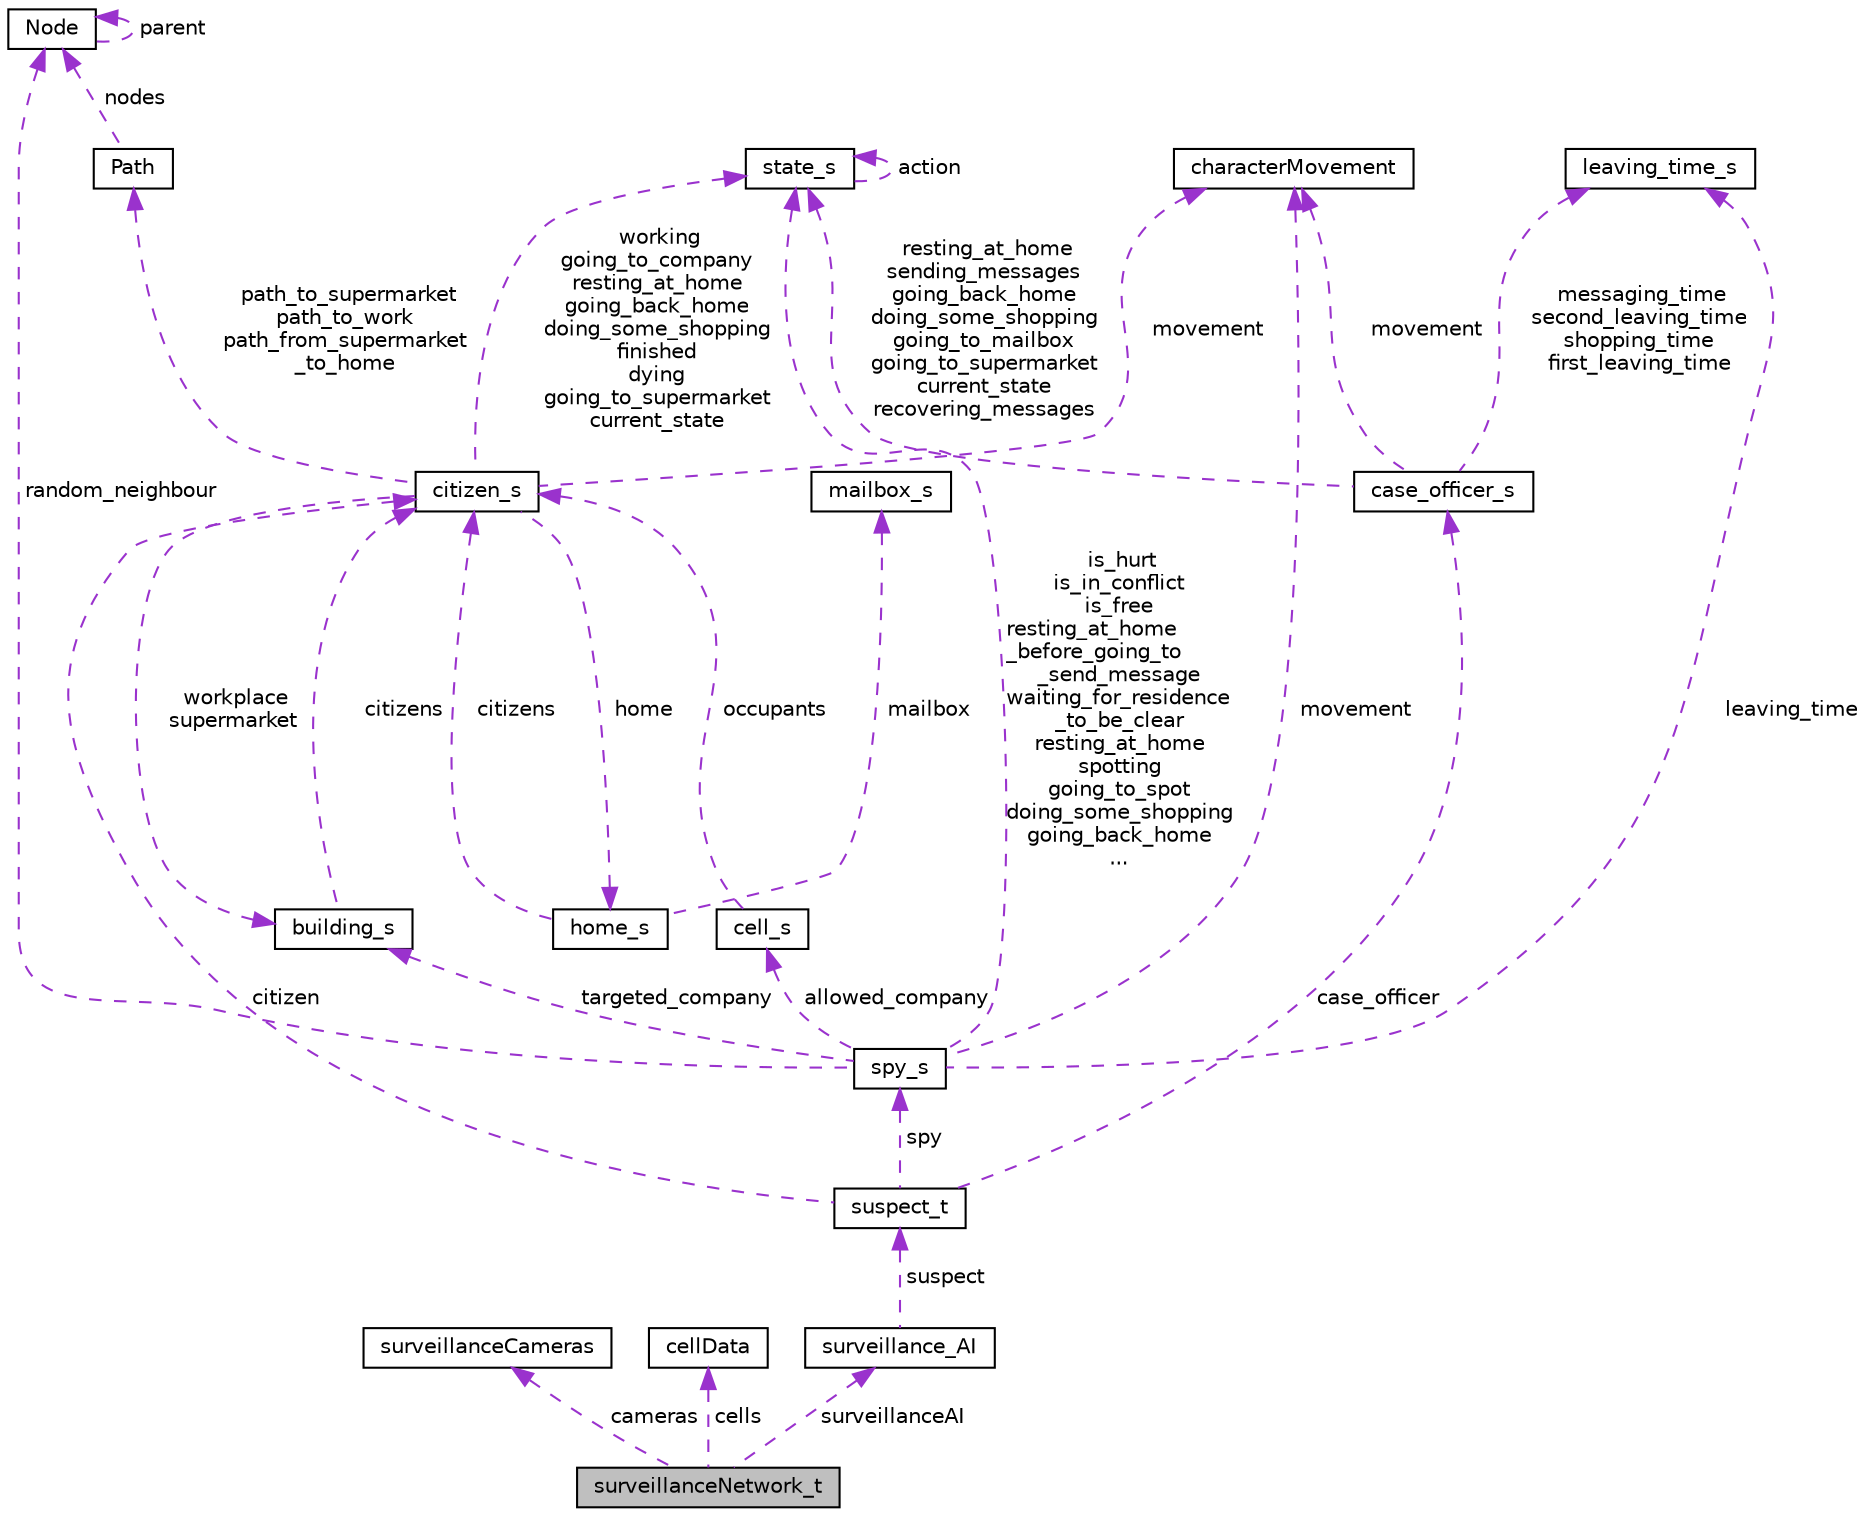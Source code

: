 digraph "surveillanceNetwork_t"
{
 // LATEX_PDF_SIZE
  edge [fontname="Helvetica",fontsize="10",labelfontname="Helvetica",labelfontsize="10"];
  node [fontname="Helvetica",fontsize="10",shape=record];
  Node1 [label="surveillanceNetwork_t",height=0.2,width=0.4,color="black", fillcolor="grey75", style="filled", fontcolor="black",tooltip=" "];
  Node2 -> Node1 [dir="back",color="darkorchid3",fontsize="10",style="dashed",label=" cameras" ];
  Node2 [label="surveillanceCameras",height=0.2,width=0.4,color="black", fillcolor="white", style="filled",URL="$d6/d5a/structsurveillanceCameras.html",tooltip=" "];
  Node3 -> Node1 [dir="back",color="darkorchid3",fontsize="10",style="dashed",label=" cells" ];
  Node3 [label="cellData",height=0.2,width=0.4,color="black", fillcolor="white", style="filled",URL="$dc/d23/structcellData.html",tooltip=" "];
  Node4 -> Node1 [dir="back",color="darkorchid3",fontsize="10",style="dashed",label=" surveillanceAI" ];
  Node4 [label="surveillance_AI",height=0.2,width=0.4,color="black", fillcolor="white", style="filled",URL="$de/d86/structsurveillance__AI.html",tooltip=" "];
  Node5 -> Node4 [dir="back",color="darkorchid3",fontsize="10",style="dashed",label=" suspect" ];
  Node5 [label="suspect_t",height=0.2,width=0.4,color="black", fillcolor="white", style="filled",URL="$d3/d37/unionsuspect__t.html",tooltip="Union representing a suspect that can be a citizen, spy, or case officer."];
  Node6 -> Node5 [dir="back",color="darkorchid3",fontsize="10",style="dashed",label=" citizen" ];
  Node6 [label="citizen_s",height=0.2,width=0.4,color="black", fillcolor="white", style="filled",URL="$dc/d85/structcitizen__s.html",tooltip="A structure representing a citizen in the simulation."];
  Node7 -> Node6 [dir="back",color="darkorchid3",fontsize="10",style="dashed",label=" home" ];
  Node7 [label="home_s",height=0.2,width=0.4,color="black", fillcolor="white", style="filled",URL="$d3/d3f/structhome__s.html",tooltip="A structure representing a home in the simulation."];
  Node6 -> Node7 [dir="back",color="darkorchid3",fontsize="10",style="dashed",label=" citizens" ];
  Node8 -> Node7 [dir="back",color="darkorchid3",fontsize="10",style="dashed",label=" mailbox" ];
  Node8 [label="mailbox_s",height=0.2,width=0.4,color="black", fillcolor="white", style="filled",URL="$d2/dc7/structmailbox__s.html",tooltip="A structure representing a mailbox in the simulation."];
  Node9 -> Node6 [dir="back",color="darkorchid3",fontsize="10",style="dashed",label=" workplace\nsupermarket" ];
  Node9 [label="building_s",height=0.2,width=0.4,color="black", fillcolor="white", style="filled",URL="$d5/dac/structbuilding__s.html",tooltip="A structure representing a building in the simulation."];
  Node6 -> Node9 [dir="back",color="darkorchid3",fontsize="10",style="dashed",label=" citizens" ];
  Node10 -> Node6 [dir="back",color="darkorchid3",fontsize="10",style="dashed",label=" path_to_supermarket\npath_to_work\npath_from_supermarket\l_to_home" ];
  Node10 [label="Path",height=0.2,width=0.4,color="black", fillcolor="white", style="filled",URL="$d3/d20/structPath.html",tooltip="A structure representing a path in a grid."];
  Node11 -> Node10 [dir="back",color="darkorchid3",fontsize="10",style="dashed",label=" nodes" ];
  Node11 [label="Node",height=0.2,width=0.4,color="black", fillcolor="white", style="filled",URL="$d8/d49/structNode.html",tooltip="A structure representing a node in a grid."];
  Node11 -> Node11 [dir="back",color="darkorchid3",fontsize="10",style="dashed",label=" parent" ];
  Node12 -> Node6 [dir="back",color="darkorchid3",fontsize="10",style="dashed",label=" movement" ];
  Node12 [label="characterMovement",height=0.2,width=0.4,color="black", fillcolor="white", style="filled",URL="$d7/d19/structcharacterMovement.html",tooltip=" "];
  Node13 -> Node6 [dir="back",color="darkorchid3",fontsize="10",style="dashed",label=" working\ngoing_to_company\nresting_at_home\ngoing_back_home\ndoing_some_shopping\nfinished\ndying\ngoing_to_supermarket\ncurrent_state" ];
  Node13 [label="state_s",height=0.2,width=0.4,color="black", fillcolor="white", style="filled",URL="$d0/dd8/structstate__s.html",tooltip="Structure representing a state for a citizen."];
  Node13 -> Node13 [dir="back",color="darkorchid3",fontsize="10",style="dashed",label=" action" ];
  Node14 -> Node5 [dir="back",color="darkorchid3",fontsize="10",style="dashed",label=" spy" ];
  Node14 [label="spy_s",height=0.2,width=0.4,color="black", fillcolor="white", style="filled",URL="$da/dff/structspy__s.html",tooltip="The spy information."];
  Node11 -> Node14 [dir="back",color="darkorchid3",fontsize="10",style="dashed",label=" random_neighbour" ];
  Node9 -> Node14 [dir="back",color="darkorchid3",fontsize="10",style="dashed",label=" targeted_company" ];
  Node15 -> Node14 [dir="back",color="darkorchid3",fontsize="10",style="dashed",label=" allowed_company" ];
  Node15 [label="cell_s",height=0.2,width=0.4,color="black", fillcolor="white", style="filled",URL="$d8/db0/structcell__s.html",tooltip="A cell within the map of the city."];
  Node6 -> Node15 [dir="back",color="darkorchid3",fontsize="10",style="dashed",label=" occupants" ];
  Node12 -> Node14 [dir="back",color="darkorchid3",fontsize="10",style="dashed",label=" movement" ];
  Node13 -> Node14 [dir="back",color="darkorchid3",fontsize="10",style="dashed",label=" is_hurt\nis_in_conflict\nis_free\nresting_at_home\l_before_going_to\l_send_message\nwaiting_for_residence\l_to_be_clear\nresting_at_home\nspotting\ngoing_to_spot\ndoing_some_shopping\ngoing_back_home\n..." ];
  Node16 -> Node14 [dir="back",color="darkorchid3",fontsize="10",style="dashed",label=" leaving_time" ];
  Node16 [label="leaving_time_s",height=0.2,width=0.4,color="black", fillcolor="white", style="filled",URL="$d2/d77/structleaving__time__s.html",tooltip="Structure representing leaving time."];
  Node17 -> Node5 [dir="back",color="darkorchid3",fontsize="10",style="dashed",label=" case_officer" ];
  Node17 [label="case_officer_s",height=0.2,width=0.4,color="black", fillcolor="white", style="filled",URL="$d3/d91/structcase__officer__s.html",tooltip="The case_officer information."];
  Node12 -> Node17 [dir="back",color="darkorchid3",fontsize="10",style="dashed",label=" movement" ];
  Node13 -> Node17 [dir="back",color="darkorchid3",fontsize="10",style="dashed",label=" resting_at_home\nsending_messages\ngoing_back_home\ndoing_some_shopping\ngoing_to_mailbox\ngoing_to_supermarket\ncurrent_state\nrecovering_messages" ];
  Node16 -> Node17 [dir="back",color="darkorchid3",fontsize="10",style="dashed",label=" messaging_time\nsecond_leaving_time\nshopping_time\nfirst_leaving_time" ];
}
